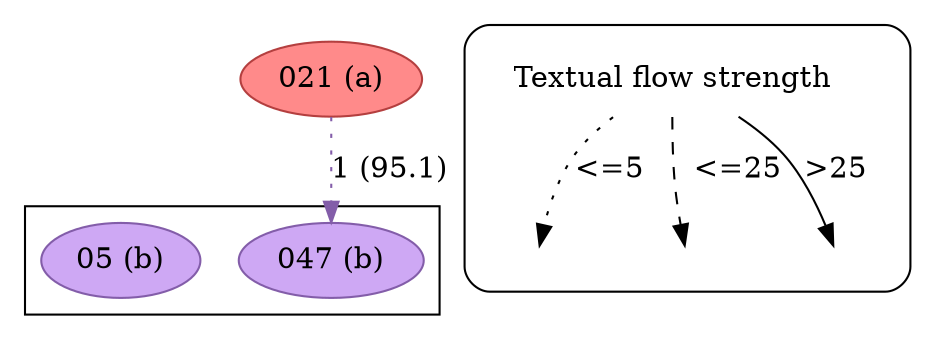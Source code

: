 strict digraph  {
	node [label="\N"];
	subgraph cluster_reading {
		047		 [color="#835da9",
			fillcolor="#CEA8F4",
			label="047 (b)",
			style=filled];
		05		 [color="#835da9",
			fillcolor="#CEA8F4",
			label="05 (b)",
			style=filled];
	}
	subgraph cluster_legend {
		graph [style=rounded];
		leg_s		 [label="Textual flow strength",
			shape=plaintext];
		leg_e1		 [fixedsize=True,
			height=0.2,
			label="",
			style=invis];
		leg_s -> leg_e1		 [label="<=5  ",
			style=dotted];
		leg_e2		 [fixedsize=True,
			height=0.2,
			label="",
			style=invis];
		leg_s -> leg_e2		 [label="  <=25",
			style=dashed];
		leg_e3		 [fixedsize=True,
			height=0.2,
			label="",
			style=invis];
		leg_s -> leg_e3		 [label=">25",
			style=solid];
	}
	021	 [color="#b43f3f",
		fillcolor="#FF8A8A",
		label="021 (a)",
		style=filled];
	021 -> 047	 [color="#835da9",
		label="1 (95.1)",
		style=dotted];
}
